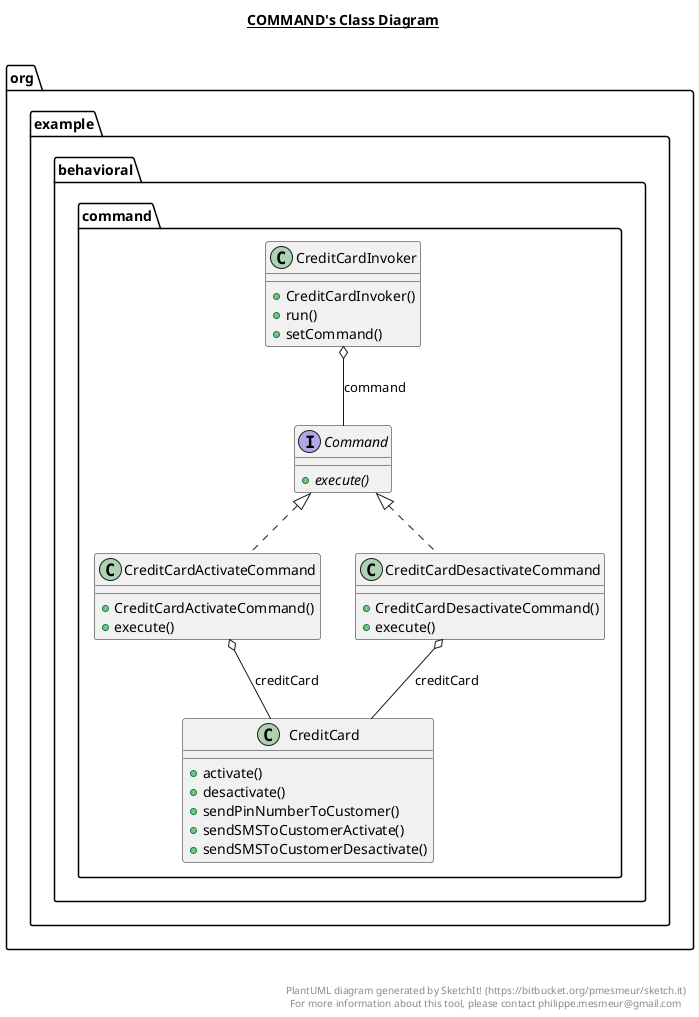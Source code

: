 @startuml

title __COMMAND's Class Diagram__\n

  namespace org.example {
    namespace behavioral.command {
      interface org.example.behavioral.command.Command {
          {abstract} + execute()
      }
    }
  }
  

  namespace org.example {
    namespace behavioral.command {
      class org.example.behavioral.command.CreditCard {
          + activate()
          + desactivate()
          + sendPinNumberToCustomer()
          + sendSMSToCustomerActivate()
          + sendSMSToCustomerDesactivate()
      }
    }
  }
  

  namespace org.example {
    namespace behavioral.command {
      class org.example.behavioral.command.CreditCardActivateCommand {
          + CreditCardActivateCommand()
          + execute()
      }
    }
  }
  

  namespace org.example {
    namespace behavioral.command {
      class org.example.behavioral.command.CreditCardDesactivateCommand {
          + CreditCardDesactivateCommand()
          + execute()
      }
    }
  }
  

  namespace org.example {
    namespace behavioral.command {
      class org.example.behavioral.command.CreditCardInvoker {
          + CreditCardInvoker()
          + run()
          + setCommand()
      }
    }
  }
  

  org.example.behavioral.command.CreditCardActivateCommand .up.|> org.example.behavioral.command.Command
  org.example.behavioral.command.CreditCardActivateCommand o-- org.example.behavioral.command.CreditCard : creditCard
  org.example.behavioral.command.CreditCardDesactivateCommand .up.|> org.example.behavioral.command.Command
  org.example.behavioral.command.CreditCardDesactivateCommand o-- org.example.behavioral.command.CreditCard : creditCard
  org.example.behavioral.command.CreditCardInvoker o-- org.example.behavioral.command.Command : command


right footer


PlantUML diagram generated by SketchIt! (https://bitbucket.org/pmesmeur/sketch.it)
For more information about this tool, please contact philippe.mesmeur@gmail.com
endfooter

@enduml
